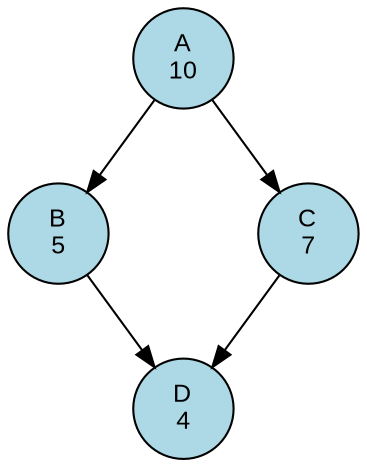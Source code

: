 digraph Sample_DAG_For_IC {
    nodesep=1.0;

    node [shape=circle, style=filled, fillcolor=lightblue, fontname="Arial", fontsize=12];

    "A" [label="A\n10"];
    "B" [label="B\n5"];
    "C" [label="C\n7"];
    "D" [label="D\n4"];

    "A" -> "B";
    "A" -> "C";
    "B" -> "D";
    "C" -> "D";
}